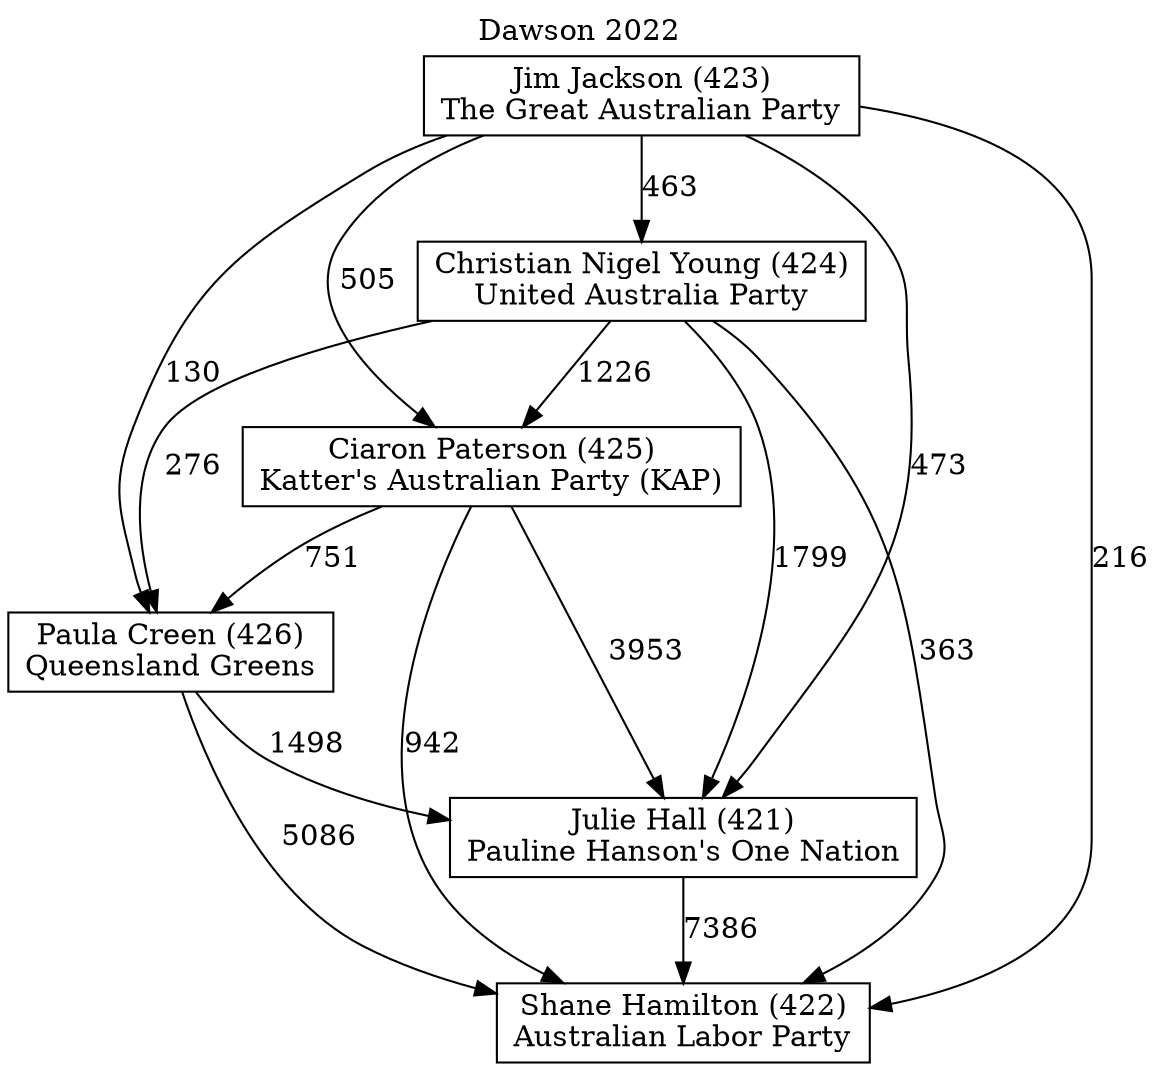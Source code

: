 // House preference flow
digraph "Shane Hamilton (422)_Dawson_2022" {
	graph [label="Dawson 2022" labelloc=t mclimit=10]
	node [shape=box]
	"Ciaron Paterson (425)" [label="Ciaron Paterson (425)
Katter's Australian Party (KAP)"]
	"Shane Hamilton (422)" [label="Shane Hamilton (422)
Australian Labor Party"]
	"Christian Nigel Young (424)" [label="Christian Nigel Young (424)
United Australia Party"]
	"Julie Hall (421)" [label="Julie Hall (421)
Pauline Hanson's One Nation"]
	"Paula Creen (426)" [label="Paula Creen (426)
Queensland Greens"]
	"Jim Jackson (423)" [label="Jim Jackson (423)
The Great Australian Party"]
	"Jim Jackson (423)" -> "Christian Nigel Young (424)" [label=463]
	"Christian Nigel Young (424)" -> "Ciaron Paterson (425)" [label=1226]
	"Paula Creen (426)" -> "Shane Hamilton (422)" [label=5086]
	"Ciaron Paterson (425)" -> "Paula Creen (426)" [label=751]
	"Jim Jackson (423)" -> "Julie Hall (421)" [label=473]
	"Christian Nigel Young (424)" -> "Paula Creen (426)" [label=276]
	"Jim Jackson (423)" -> "Shane Hamilton (422)" [label=216]
	"Jim Jackson (423)" -> "Paula Creen (426)" [label=130]
	"Ciaron Paterson (425)" -> "Shane Hamilton (422)" [label=942]
	"Paula Creen (426)" -> "Julie Hall (421)" [label=1498]
	"Julie Hall (421)" -> "Shane Hamilton (422)" [label=7386]
	"Christian Nigel Young (424)" -> "Julie Hall (421)" [label=1799]
	"Jim Jackson (423)" -> "Ciaron Paterson (425)" [label=505]
	"Christian Nigel Young (424)" -> "Shane Hamilton (422)" [label=363]
	"Ciaron Paterson (425)" -> "Julie Hall (421)" [label=3953]
}
